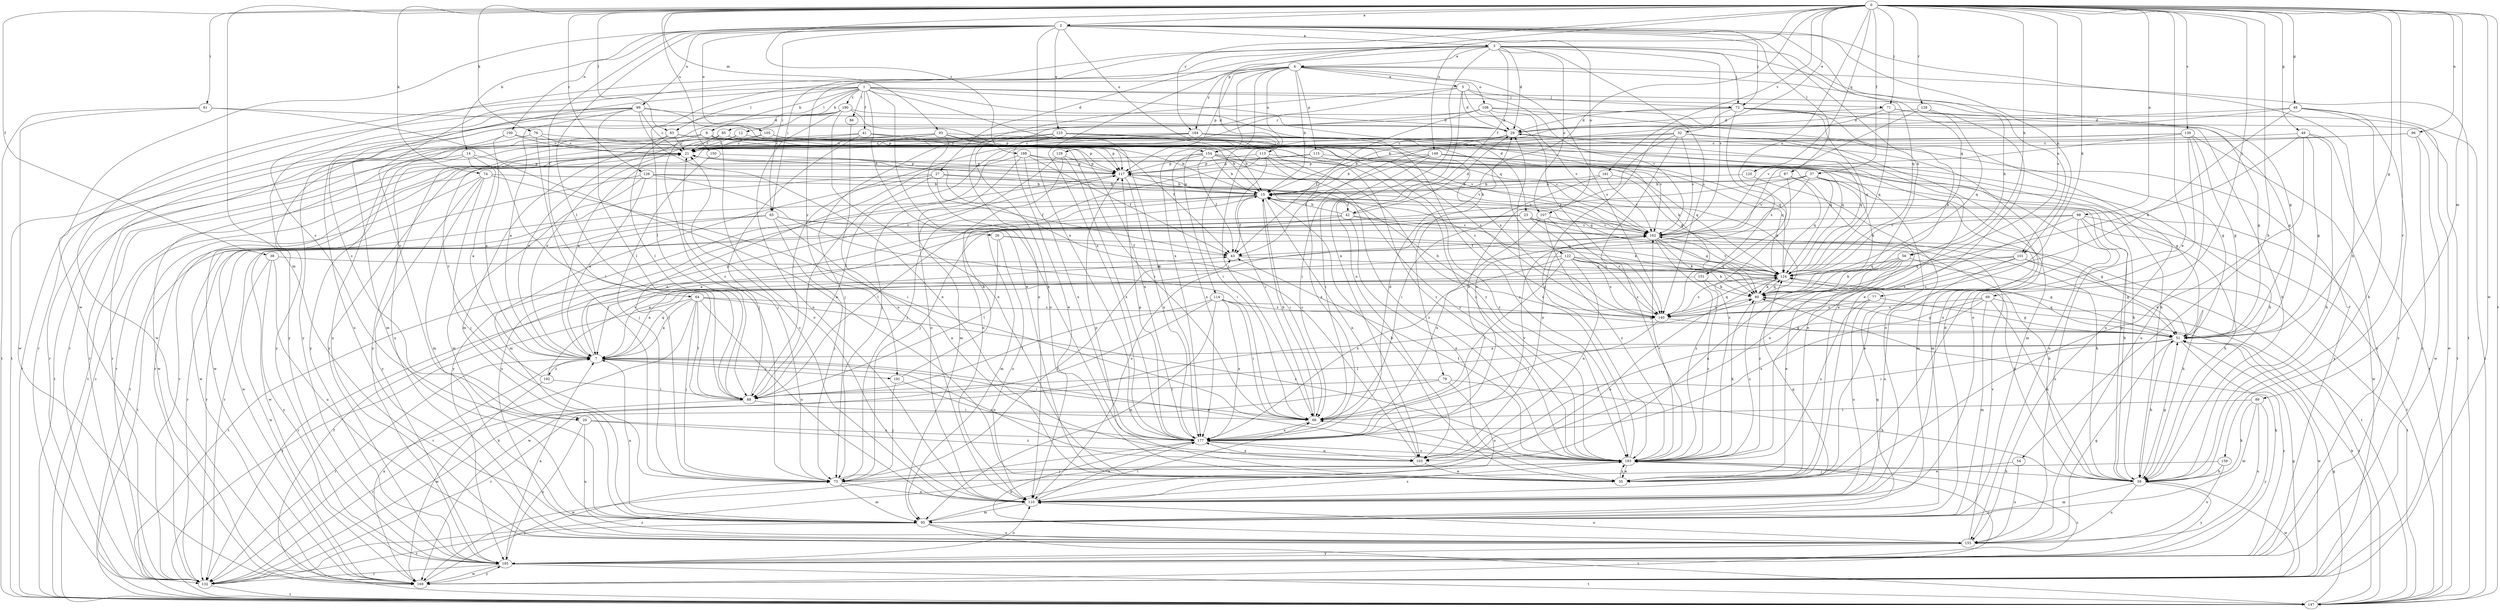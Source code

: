strict digraph  {
0;
1;
2;
3;
4;
5;
7;
8;
12;
14;
15;
20;
21;
23;
26;
27;
29;
32;
35;
37;
38;
41;
42;
43;
48;
49;
51;
54;
56;
58;
61;
64;
65;
66;
69;
71;
72;
73;
74;
76;
77;
79;
80;
83;
85;
86;
87;
88;
89;
93;
95;
96;
98;
99;
100;
101;
103;
105;
107;
108;
110;
113;
114;
115;
117;
120;
122;
123;
124;
126;
128;
129;
132;
139;
140;
147;
149;
150;
151;
154;
155;
159;
161;
162;
169;
177;
184;
185;
188;
190;
191;
192;
193;
0 -> 2  [label=a];
0 -> 32  [label=e];
0 -> 35  [label=e];
0 -> 37  [label=f];
0 -> 38  [label=f];
0 -> 48  [label=g];
0 -> 49  [label=g];
0 -> 51  [label=g];
0 -> 54  [label=h];
0 -> 56  [label=h];
0 -> 61  [label=i];
0 -> 69  [label=j];
0 -> 71  [label=j];
0 -> 74  [label=k];
0 -> 76  [label=k];
0 -> 77  [label=k];
0 -> 79  [label=k];
0 -> 83  [label=l];
0 -> 89  [label=m];
0 -> 93  [label=m];
0 -> 95  [label=m];
0 -> 96  [label=n];
0 -> 98  [label=n];
0 -> 113  [label=p];
0 -> 120  [label=q];
0 -> 126  [label=r];
0 -> 128  [label=r];
0 -> 139  [label=s];
0 -> 140  [label=s];
0 -> 147  [label=t];
0 -> 149  [label=u];
0 -> 150  [label=u];
0 -> 151  [label=u];
0 -> 159  [label=v];
0 -> 161  [label=v];
0 -> 169  [label=w];
0 -> 184  [label=y];
0 -> 188  [label=z];
1 -> 8  [label=b];
1 -> 12  [label=b];
1 -> 20  [label=c];
1 -> 23  [label=d];
1 -> 26  [label=d];
1 -> 35  [label=e];
1 -> 41  [label=f];
1 -> 56  [label=h];
1 -> 71  [label=j];
1 -> 83  [label=l];
1 -> 85  [label=l];
1 -> 86  [label=l];
1 -> 122  [label=q];
1 -> 169  [label=w];
1 -> 177  [label=x];
1 -> 190  [label=z];
2 -> 3  [label=a];
2 -> 14  [label=b];
2 -> 58  [label=h];
2 -> 64  [label=i];
2 -> 65  [label=i];
2 -> 72  [label=j];
2 -> 80  [label=k];
2 -> 87  [label=l];
2 -> 88  [label=l];
2 -> 99  [label=n];
2 -> 100  [label=n];
2 -> 101  [label=n];
2 -> 105  [label=o];
2 -> 107  [label=o];
2 -> 123  [label=q];
2 -> 124  [label=q];
2 -> 154  [label=u];
2 -> 169  [label=w];
2 -> 177  [label=x];
3 -> 4  [label=a];
3 -> 20  [label=c];
3 -> 27  [label=d];
3 -> 29  [label=d];
3 -> 42  [label=f];
3 -> 65  [label=i];
3 -> 72  [label=j];
3 -> 101  [label=n];
3 -> 103  [label=n];
3 -> 107  [label=o];
3 -> 124  [label=q];
3 -> 140  [label=s];
3 -> 162  [label=v];
3 -> 177  [label=x];
3 -> 191  [label=z];
4 -> 5  [label=a];
4 -> 15  [label=b];
4 -> 20  [label=c];
4 -> 51  [label=g];
4 -> 88  [label=l];
4 -> 108  [label=o];
4 -> 114  [label=p];
4 -> 115  [label=p];
4 -> 117  [label=p];
4 -> 140  [label=s];
4 -> 147  [label=t];
4 -> 154  [label=u];
4 -> 177  [label=x];
4 -> 184  [label=y];
5 -> 29  [label=d];
5 -> 72  [label=j];
5 -> 103  [label=n];
5 -> 110  [label=o];
5 -> 129  [label=r];
5 -> 140  [label=s];
5 -> 162  [label=v];
7 -> 66  [label=i];
7 -> 103  [label=n];
7 -> 117  [label=p];
7 -> 124  [label=q];
7 -> 132  [label=r];
7 -> 191  [label=z];
7 -> 192  [label=z];
8 -> 58  [label=h];
8 -> 73  [label=j];
8 -> 110  [label=o];
8 -> 132  [label=r];
8 -> 147  [label=t];
8 -> 154  [label=u];
8 -> 177  [label=x];
12 -> 7  [label=a];
12 -> 21  [label=c];
12 -> 162  [label=v];
14 -> 7  [label=a];
14 -> 88  [label=l];
14 -> 117  [label=p];
14 -> 147  [label=t];
14 -> 169  [label=w];
15 -> 42  [label=f];
15 -> 43  [label=f];
15 -> 66  [label=i];
15 -> 88  [label=l];
15 -> 103  [label=n];
15 -> 155  [label=u];
15 -> 169  [label=w];
20 -> 155  [label=u];
20 -> 177  [label=x];
20 -> 185  [label=y];
20 -> 193  [label=z];
21 -> 117  [label=p];
21 -> 132  [label=r];
21 -> 140  [label=s];
21 -> 147  [label=t];
23 -> 7  [label=a];
23 -> 51  [label=g];
23 -> 58  [label=h];
23 -> 110  [label=o];
23 -> 140  [label=s];
23 -> 162  [label=v];
23 -> 169  [label=w];
26 -> 43  [label=f];
26 -> 58  [label=h];
26 -> 88  [label=l];
26 -> 110  [label=o];
27 -> 15  [label=b];
27 -> 43  [label=f];
27 -> 88  [label=l];
27 -> 95  [label=m];
27 -> 162  [label=v];
27 -> 169  [label=w];
29 -> 21  [label=c];
29 -> 66  [label=i];
29 -> 124  [label=q];
32 -> 21  [label=c];
32 -> 35  [label=e];
32 -> 51  [label=g];
32 -> 66  [label=i];
32 -> 88  [label=l];
32 -> 110  [label=o];
32 -> 162  [label=v];
32 -> 177  [label=x];
32 -> 193  [label=z];
35 -> 15  [label=b];
35 -> 117  [label=p];
35 -> 193  [label=z];
37 -> 15  [label=b];
37 -> 73  [label=j];
37 -> 80  [label=k];
37 -> 95  [label=m];
37 -> 103  [label=n];
37 -> 162  [label=v];
37 -> 169  [label=w];
38 -> 124  [label=q];
38 -> 155  [label=u];
38 -> 169  [label=w];
38 -> 185  [label=y];
41 -> 15  [label=b];
41 -> 21  [label=c];
41 -> 73  [label=j];
41 -> 117  [label=p];
41 -> 124  [label=q];
41 -> 185  [label=y];
42 -> 15  [label=b];
42 -> 29  [label=d];
42 -> 35  [label=e];
42 -> 80  [label=k];
42 -> 95  [label=m];
42 -> 132  [label=r];
42 -> 162  [label=v];
43 -> 124  [label=q];
48 -> 15  [label=b];
48 -> 29  [label=d];
48 -> 58  [label=h];
48 -> 147  [label=t];
48 -> 185  [label=y];
48 -> 193  [label=z];
49 -> 21  [label=c];
49 -> 35  [label=e];
49 -> 51  [label=g];
49 -> 58  [label=h];
49 -> 80  [label=k];
49 -> 147  [label=t];
51 -> 7  [label=a];
51 -> 58  [label=h];
51 -> 66  [label=i];
51 -> 88  [label=l];
51 -> 124  [label=q];
51 -> 169  [label=w];
51 -> 185  [label=y];
54 -> 35  [label=e];
54 -> 155  [label=u];
56 -> 35  [label=e];
56 -> 51  [label=g];
56 -> 80  [label=k];
56 -> 103  [label=n];
56 -> 124  [label=q];
56 -> 193  [label=z];
58 -> 15  [label=b];
58 -> 51  [label=g];
58 -> 95  [label=m];
58 -> 117  [label=p];
58 -> 155  [label=u];
58 -> 169  [label=w];
58 -> 185  [label=y];
61 -> 29  [label=d];
61 -> 35  [label=e];
61 -> 147  [label=t];
61 -> 169  [label=w];
64 -> 7  [label=a];
64 -> 73  [label=j];
64 -> 88  [label=l];
64 -> 110  [label=o];
64 -> 132  [label=r];
64 -> 140  [label=s];
64 -> 147  [label=t];
64 -> 193  [label=z];
65 -> 73  [label=j];
65 -> 103  [label=n];
65 -> 124  [label=q];
65 -> 132  [label=r];
65 -> 147  [label=t];
65 -> 162  [label=v];
66 -> 15  [label=b];
66 -> 177  [label=x];
69 -> 58  [label=h];
69 -> 73  [label=j];
69 -> 95  [label=m];
69 -> 140  [label=s];
69 -> 147  [label=t];
69 -> 177  [label=x];
71 -> 29  [label=d];
71 -> 51  [label=g];
71 -> 66  [label=i];
71 -> 124  [label=q];
71 -> 169  [label=w];
72 -> 29  [label=d];
72 -> 51  [label=g];
72 -> 73  [label=j];
72 -> 80  [label=k];
72 -> 124  [label=q];
72 -> 140  [label=s];
72 -> 147  [label=t];
72 -> 193  [label=z];
73 -> 43  [label=f];
73 -> 95  [label=m];
73 -> 110  [label=o];
74 -> 15  [label=b];
74 -> 66  [label=i];
74 -> 73  [label=j];
74 -> 95  [label=m];
74 -> 147  [label=t];
74 -> 185  [label=y];
76 -> 21  [label=c];
76 -> 66  [label=i];
76 -> 73  [label=j];
76 -> 185  [label=y];
77 -> 51  [label=g];
77 -> 110  [label=o];
77 -> 140  [label=s];
77 -> 193  [label=z];
79 -> 58  [label=h];
79 -> 88  [label=l];
79 -> 110  [label=o];
79 -> 132  [label=r];
80 -> 51  [label=g];
80 -> 117  [label=p];
80 -> 124  [label=q];
80 -> 140  [label=s];
80 -> 193  [label=z];
83 -> 21  [label=c];
83 -> 95  [label=m];
83 -> 117  [label=p];
83 -> 155  [label=u];
83 -> 162  [label=v];
85 -> 21  [label=c];
85 -> 140  [label=s];
85 -> 155  [label=u];
85 -> 185  [label=y];
85 -> 193  [label=z];
86 -> 110  [label=o];
87 -> 15  [label=b];
87 -> 35  [label=e];
87 -> 124  [label=q];
87 -> 193  [label=z];
88 -> 21  [label=c];
88 -> 66  [label=i];
88 -> 132  [label=r];
89 -> 58  [label=h];
89 -> 66  [label=i];
89 -> 95  [label=m];
89 -> 155  [label=u];
89 -> 185  [label=y];
93 -> 21  [label=c];
93 -> 43  [label=f];
93 -> 124  [label=q];
93 -> 132  [label=r];
93 -> 177  [label=x];
93 -> 185  [label=y];
93 -> 193  [label=z];
95 -> 7  [label=a];
95 -> 29  [label=d];
95 -> 66  [label=i];
95 -> 124  [label=q];
95 -> 132  [label=r];
95 -> 147  [label=t];
95 -> 155  [label=u];
96 -> 15  [label=b];
96 -> 21  [label=c];
96 -> 169  [label=w];
96 -> 185  [label=y];
98 -> 35  [label=e];
98 -> 58  [label=h];
98 -> 103  [label=n];
98 -> 132  [label=r];
98 -> 147  [label=t];
98 -> 155  [label=u];
98 -> 162  [label=v];
99 -> 7  [label=a];
99 -> 21  [label=c];
99 -> 29  [label=d];
99 -> 35  [label=e];
99 -> 88  [label=l];
99 -> 117  [label=p];
99 -> 147  [label=t];
99 -> 155  [label=u];
99 -> 185  [label=y];
100 -> 7  [label=a];
100 -> 15  [label=b];
100 -> 21  [label=c];
100 -> 95  [label=m];
101 -> 7  [label=a];
101 -> 58  [label=h];
101 -> 110  [label=o];
101 -> 124  [label=q];
101 -> 140  [label=s];
101 -> 147  [label=t];
103 -> 21  [label=c];
103 -> 35  [label=e];
103 -> 177  [label=x];
105 -> 7  [label=a];
105 -> 21  [label=c];
105 -> 80  [label=k];
105 -> 193  [label=z];
107 -> 7  [label=a];
107 -> 140  [label=s];
107 -> 162  [label=v];
107 -> 177  [label=x];
107 -> 193  [label=z];
108 -> 29  [label=d];
108 -> 43  [label=f];
108 -> 58  [label=h];
108 -> 110  [label=o];
108 -> 132  [label=r];
108 -> 155  [label=u];
108 -> 162  [label=v];
110 -> 21  [label=c];
110 -> 95  [label=m];
110 -> 124  [label=q];
110 -> 177  [label=x];
110 -> 193  [label=z];
113 -> 66  [label=i];
113 -> 73  [label=j];
113 -> 117  [label=p];
113 -> 162  [label=v];
113 -> 177  [label=x];
113 -> 185  [label=y];
114 -> 51  [label=g];
114 -> 66  [label=i];
114 -> 88  [label=l];
114 -> 95  [label=m];
114 -> 140  [label=s];
114 -> 169  [label=w];
114 -> 177  [label=x];
115 -> 117  [label=p];
115 -> 124  [label=q];
115 -> 169  [label=w];
115 -> 193  [label=z];
117 -> 15  [label=b];
117 -> 177  [label=x];
117 -> 185  [label=y];
117 -> 193  [label=z];
120 -> 15  [label=b];
120 -> 95  [label=m];
122 -> 51  [label=g];
122 -> 58  [label=h];
122 -> 66  [label=i];
122 -> 80  [label=k];
122 -> 103  [label=n];
122 -> 124  [label=q];
122 -> 140  [label=s];
122 -> 147  [label=t];
122 -> 177  [label=x];
123 -> 7  [label=a];
123 -> 15  [label=b];
123 -> 21  [label=c];
123 -> 35  [label=e];
123 -> 58  [label=h];
123 -> 140  [label=s];
124 -> 80  [label=k];
124 -> 110  [label=o];
124 -> 132  [label=r];
124 -> 140  [label=s];
124 -> 162  [label=v];
126 -> 7  [label=a];
126 -> 15  [label=b];
126 -> 66  [label=i];
126 -> 95  [label=m];
126 -> 124  [label=q];
126 -> 132  [label=r];
128 -> 29  [label=d];
128 -> 35  [label=e];
128 -> 124  [label=q];
128 -> 162  [label=v];
129 -> 95  [label=m];
129 -> 110  [label=o];
129 -> 117  [label=p];
129 -> 177  [label=x];
132 -> 80  [label=k];
132 -> 147  [label=t];
132 -> 193  [label=z];
139 -> 21  [label=c];
139 -> 51  [label=g];
139 -> 73  [label=j];
139 -> 110  [label=o];
139 -> 155  [label=u];
139 -> 177  [label=x];
139 -> 185  [label=y];
140 -> 15  [label=b];
140 -> 51  [label=g];
140 -> 66  [label=i];
140 -> 124  [label=q];
147 -> 21  [label=c];
147 -> 43  [label=f];
147 -> 51  [label=g];
147 -> 80  [label=k];
149 -> 15  [label=b];
149 -> 43  [label=f];
149 -> 66  [label=i];
149 -> 95  [label=m];
149 -> 110  [label=o];
149 -> 117  [label=p];
149 -> 155  [label=u];
150 -> 73  [label=j];
150 -> 117  [label=p];
151 -> 7  [label=a];
151 -> 80  [label=k];
151 -> 193  [label=z];
154 -> 15  [label=b];
154 -> 43  [label=f];
154 -> 58  [label=h];
154 -> 117  [label=p];
154 -> 124  [label=q];
154 -> 132  [label=r];
154 -> 177  [label=x];
154 -> 193  [label=z];
155 -> 51  [label=g];
155 -> 110  [label=o];
155 -> 162  [label=v];
155 -> 185  [label=y];
159 -> 58  [label=h];
159 -> 73  [label=j];
159 -> 155  [label=u];
161 -> 15  [label=b];
161 -> 66  [label=i];
161 -> 124  [label=q];
161 -> 162  [label=v];
162 -> 43  [label=f];
162 -> 80  [label=k];
162 -> 124  [label=q];
162 -> 147  [label=t];
162 -> 193  [label=z];
169 -> 7  [label=a];
169 -> 51  [label=g];
169 -> 73  [label=j];
169 -> 185  [label=y];
169 -> 193  [label=z];
177 -> 29  [label=d];
177 -> 103  [label=n];
177 -> 117  [label=p];
177 -> 155  [label=u];
177 -> 162  [label=v];
177 -> 169  [label=w];
177 -> 193  [label=z];
184 -> 21  [label=c];
184 -> 88  [label=l];
184 -> 124  [label=q];
184 -> 132  [label=r];
184 -> 162  [label=v];
184 -> 193  [label=z];
185 -> 7  [label=a];
185 -> 80  [label=k];
185 -> 110  [label=o];
185 -> 132  [label=r];
185 -> 147  [label=t];
185 -> 169  [label=w];
185 -> 193  [label=z];
188 -> 43  [label=f];
188 -> 51  [label=g];
188 -> 73  [label=j];
188 -> 110  [label=o];
188 -> 117  [label=p];
188 -> 177  [label=x];
190 -> 29  [label=d];
190 -> 35  [label=e];
190 -> 88  [label=l];
190 -> 110  [label=o];
190 -> 117  [label=p];
190 -> 132  [label=r];
190 -> 185  [label=y];
191 -> 15  [label=b];
191 -> 73  [label=j];
191 -> 177  [label=x];
192 -> 21  [label=c];
192 -> 88  [label=l];
192 -> 162  [label=v];
192 -> 169  [label=w];
193 -> 7  [label=a];
193 -> 29  [label=d];
193 -> 35  [label=e];
193 -> 43  [label=f];
193 -> 58  [label=h];
193 -> 66  [label=i];
193 -> 73  [label=j];
193 -> 80  [label=k];
193 -> 162  [label=v];
}
